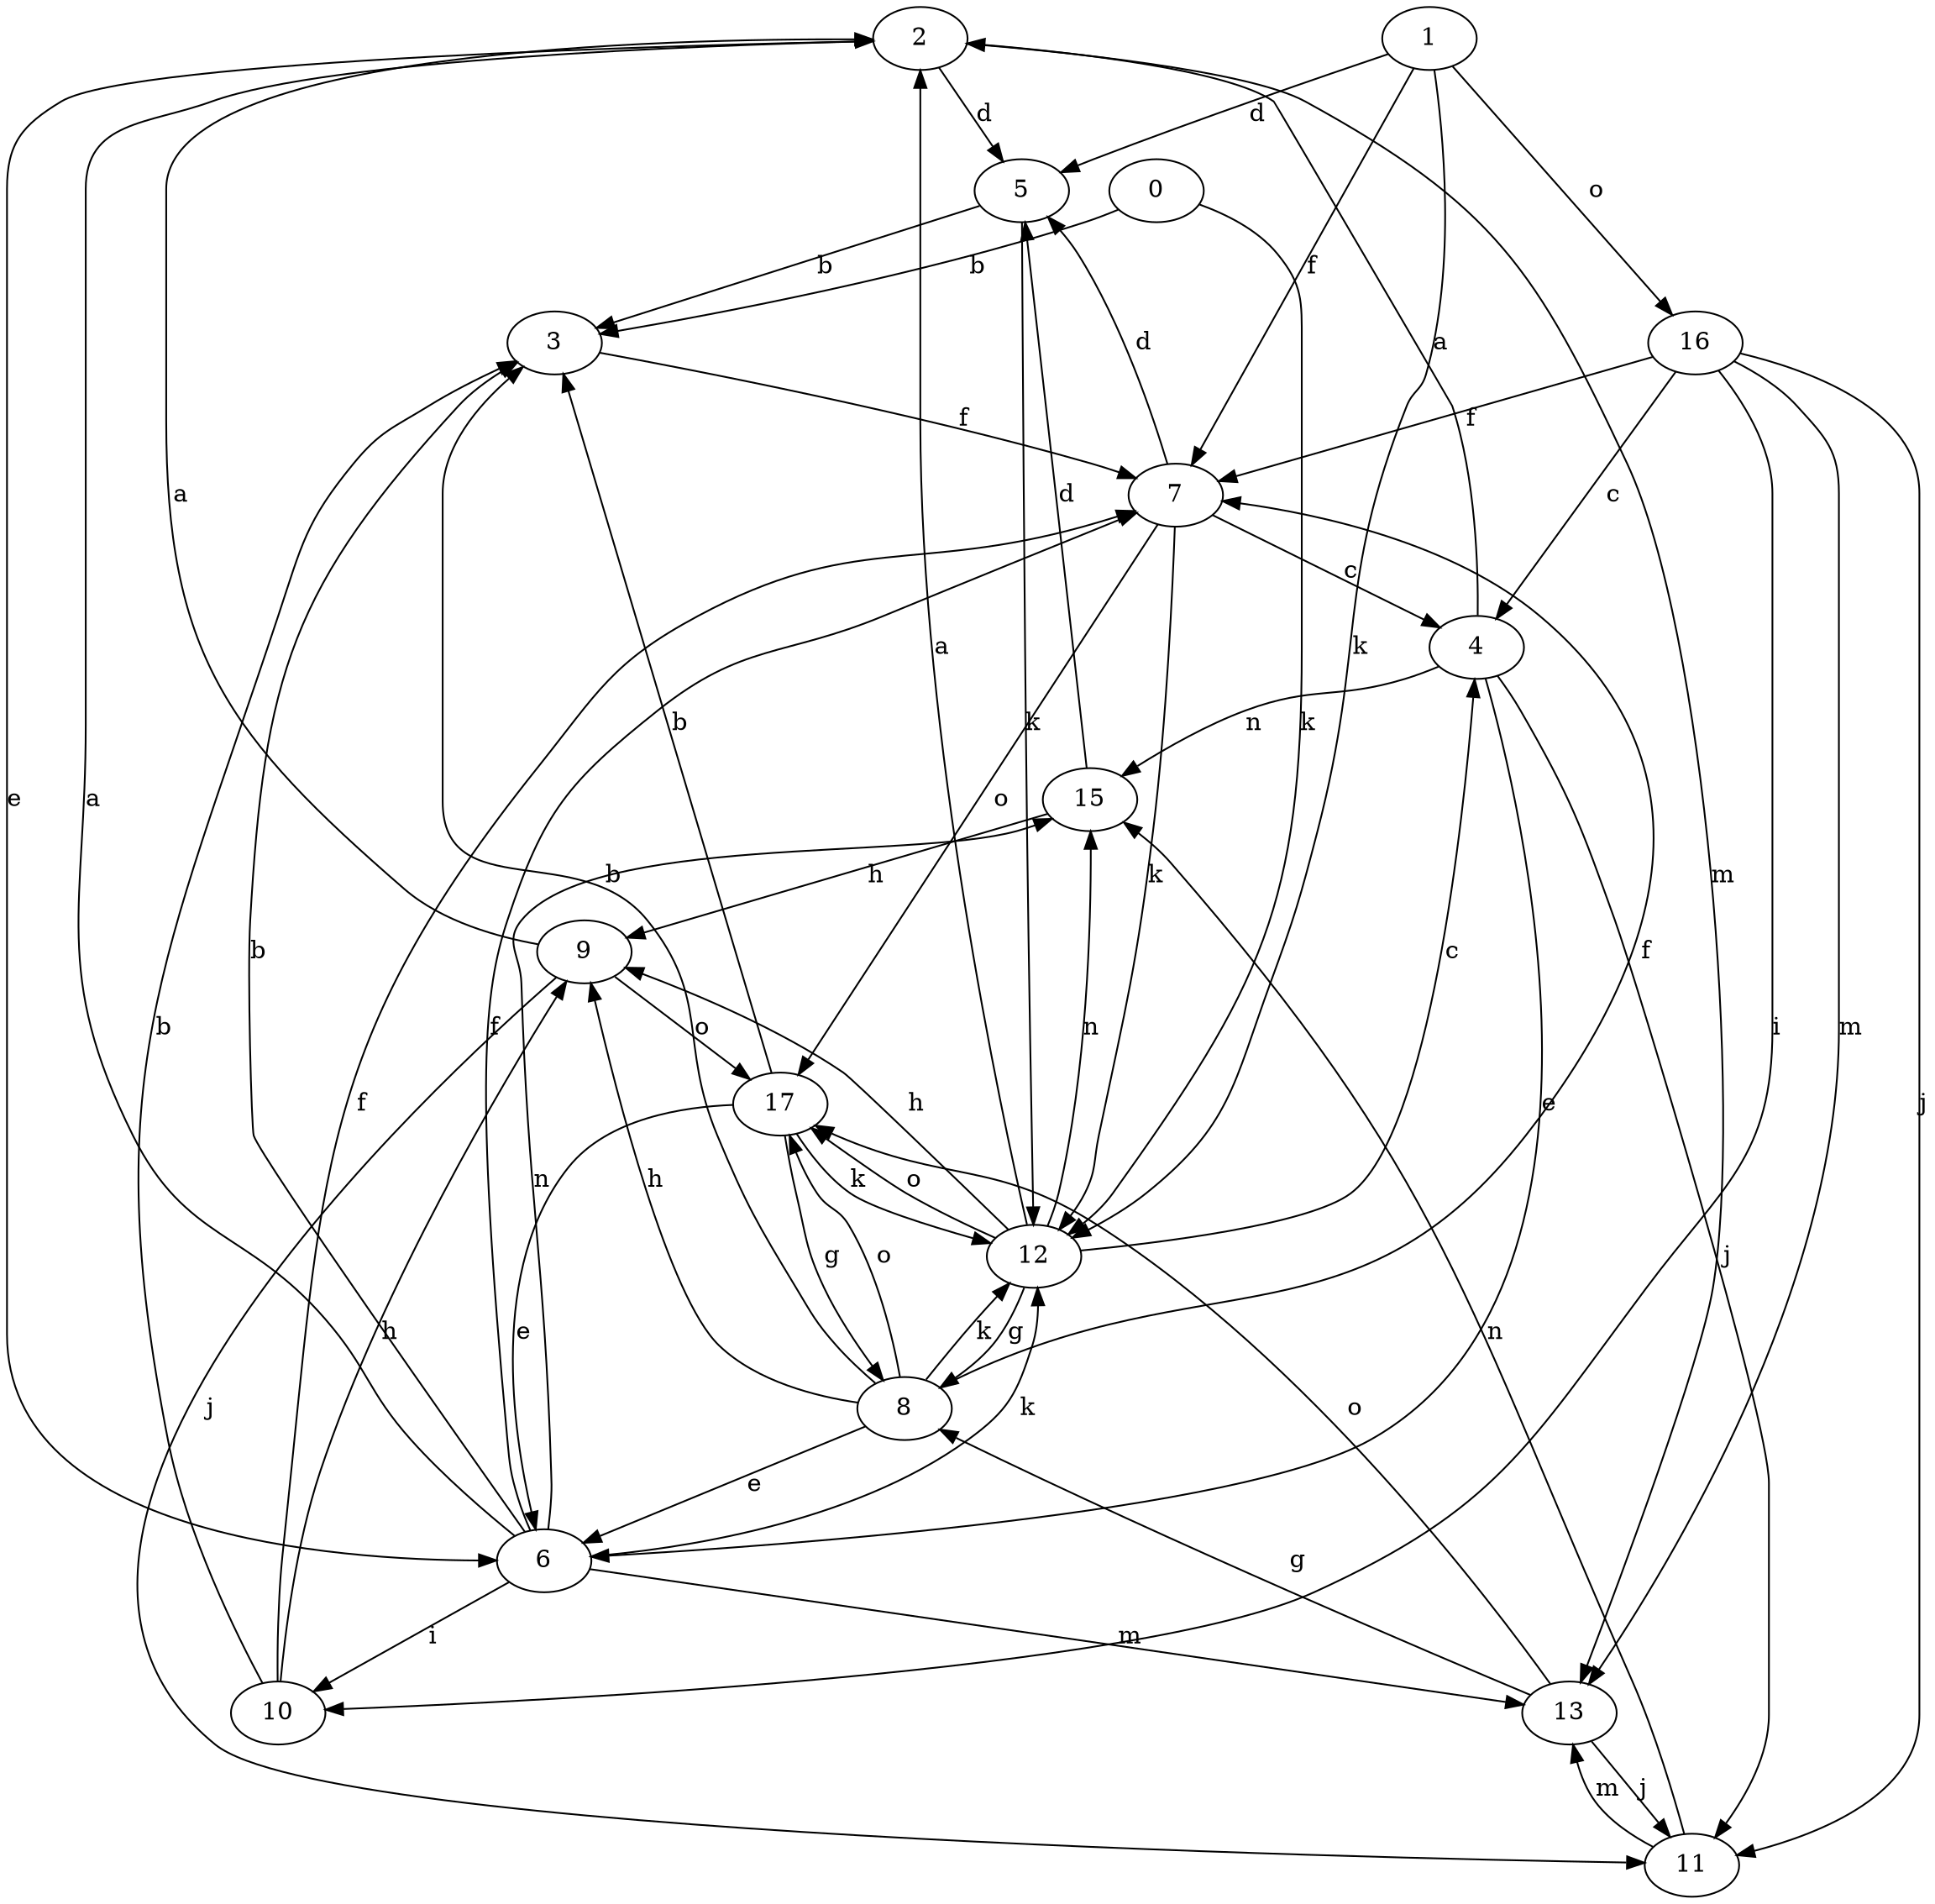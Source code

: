 strict digraph  {
2;
3;
4;
5;
0;
6;
7;
8;
9;
10;
1;
11;
12;
13;
15;
16;
17;
2 -> 5  [label=d];
2 -> 6  [label=e];
2 -> 13  [label=m];
3 -> 7  [label=f];
4 -> 2  [label=a];
4 -> 6  [label=e];
4 -> 11  [label=j];
4 -> 15  [label=n];
5 -> 3  [label=b];
5 -> 12  [label=k];
0 -> 3  [label=b];
0 -> 12  [label=k];
6 -> 2  [label=a];
6 -> 3  [label=b];
6 -> 7  [label=f];
6 -> 10  [label=i];
6 -> 12  [label=k];
6 -> 13  [label=m];
6 -> 15  [label=n];
7 -> 4  [label=c];
7 -> 5  [label=d];
7 -> 12  [label=k];
7 -> 17  [label=o];
8 -> 3  [label=b];
8 -> 6  [label=e];
8 -> 7  [label=f];
8 -> 9  [label=h];
8 -> 12  [label=k];
8 -> 17  [label=o];
9 -> 2  [label=a];
9 -> 11  [label=j];
9 -> 17  [label=o];
10 -> 3  [label=b];
10 -> 7  [label=f];
10 -> 9  [label=h];
1 -> 5  [label=d];
1 -> 7  [label=f];
1 -> 12  [label=k];
1 -> 16  [label=o];
11 -> 13  [label=m];
11 -> 15  [label=n];
12 -> 2  [label=a];
12 -> 4  [label=c];
12 -> 8  [label=g];
12 -> 9  [label=h];
12 -> 15  [label=n];
12 -> 17  [label=o];
13 -> 8  [label=g];
13 -> 11  [label=j];
13 -> 17  [label=o];
15 -> 5  [label=d];
15 -> 9  [label=h];
16 -> 4  [label=c];
16 -> 7  [label=f];
16 -> 10  [label=i];
16 -> 11  [label=j];
16 -> 13  [label=m];
17 -> 3  [label=b];
17 -> 6  [label=e];
17 -> 8  [label=g];
17 -> 12  [label=k];
}
